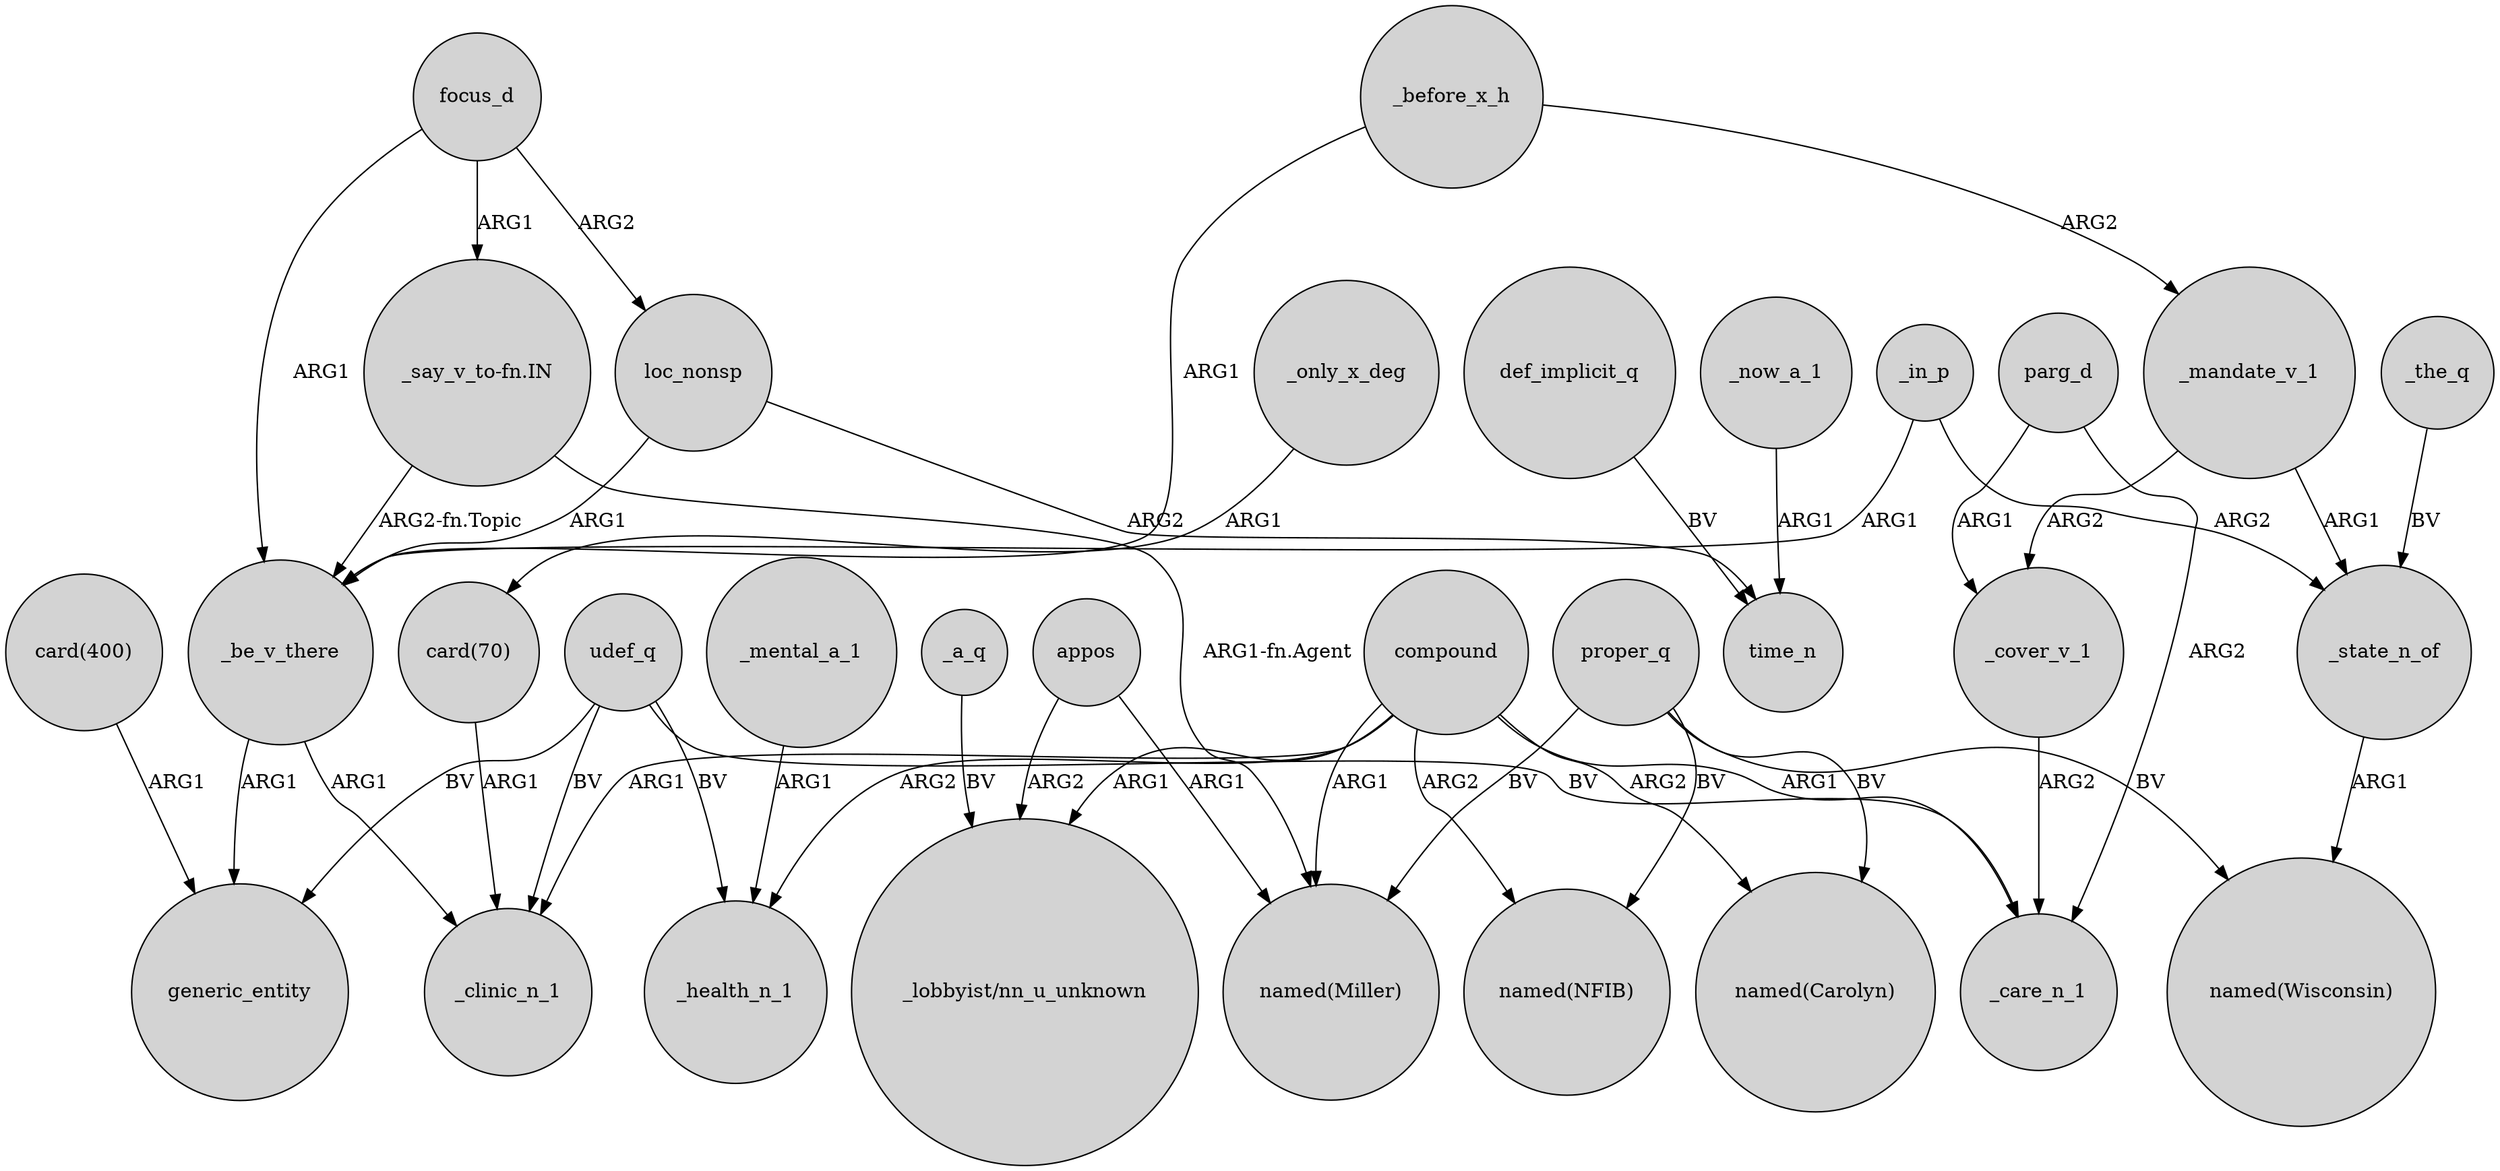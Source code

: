 digraph {
	node [shape=circle style=filled]
	_only_x_deg -> "card(70)" [label=ARG1]
	_mandate_v_1 -> _cover_v_1 [label=ARG2]
	focus_d -> loc_nonsp [label=ARG2]
	udef_q -> generic_entity [label=BV]
	"_say_v_to-fn.IN" -> "named(Miller)" [label="ARG1-fn.Agent"]
	proper_q -> "named(NFIB)" [label=BV]
	def_implicit_q -> time_n [label=BV]
	appos -> "_lobbyist/nn_u_unknown" [label=ARG2]
	appos -> "named(Miller)" [label=ARG1]
	_cover_v_1 -> _care_n_1 [label=ARG2]
	udef_q -> _care_n_1 [label=BV]
	compound -> "named(NFIB)" [label=ARG2]
	compound -> "named(Carolyn)" [label=ARG2]
	_state_n_of -> "named(Wisconsin)" [label=ARG1]
	loc_nonsp -> _be_v_there [label=ARG1]
	compound -> "_lobbyist/nn_u_unknown" [label=ARG1]
	_the_q -> _state_n_of [label=BV]
	_in_p -> _state_n_of [label=ARG2]
	_mandate_v_1 -> _state_n_of [label=ARG1]
	focus_d -> "_say_v_to-fn.IN" [label=ARG1]
	loc_nonsp -> time_n [label=ARG2]
	_mental_a_1 -> _health_n_1 [label=ARG1]
	proper_q -> "named(Carolyn)" [label=BV]
	parg_d -> _care_n_1 [label=ARG2]
	_be_v_there -> _clinic_n_1 [label=ARG1]
	"card(70)" -> _clinic_n_1 [label=ARG1]
	compound -> _health_n_1 [label=ARG2]
	compound -> "named(Miller)" [label=ARG1]
	udef_q -> _health_n_1 [label=BV]
	_now_a_1 -> time_n [label=ARG1]
	"_say_v_to-fn.IN" -> _be_v_there [label="ARG2-fn.Topic"]
	udef_q -> _clinic_n_1 [label=BV]
	focus_d -> _be_v_there [label=ARG1]
	_a_q -> "_lobbyist/nn_u_unknown" [label=BV]
	_before_x_h -> _be_v_there [label=ARG1]
	_before_x_h -> _mandate_v_1 [label=ARG2]
	"card(400)" -> generic_entity [label=ARG1]
	proper_q -> "named(Miller)" [label=BV]
	proper_q -> "named(Wisconsin)" [label=BV]
	compound -> _care_n_1 [label=ARG1]
	_be_v_there -> generic_entity [label=ARG1]
	_in_p -> _be_v_there [label=ARG1]
	parg_d -> _cover_v_1 [label=ARG1]
	compound -> _clinic_n_1 [label=ARG1]
}
